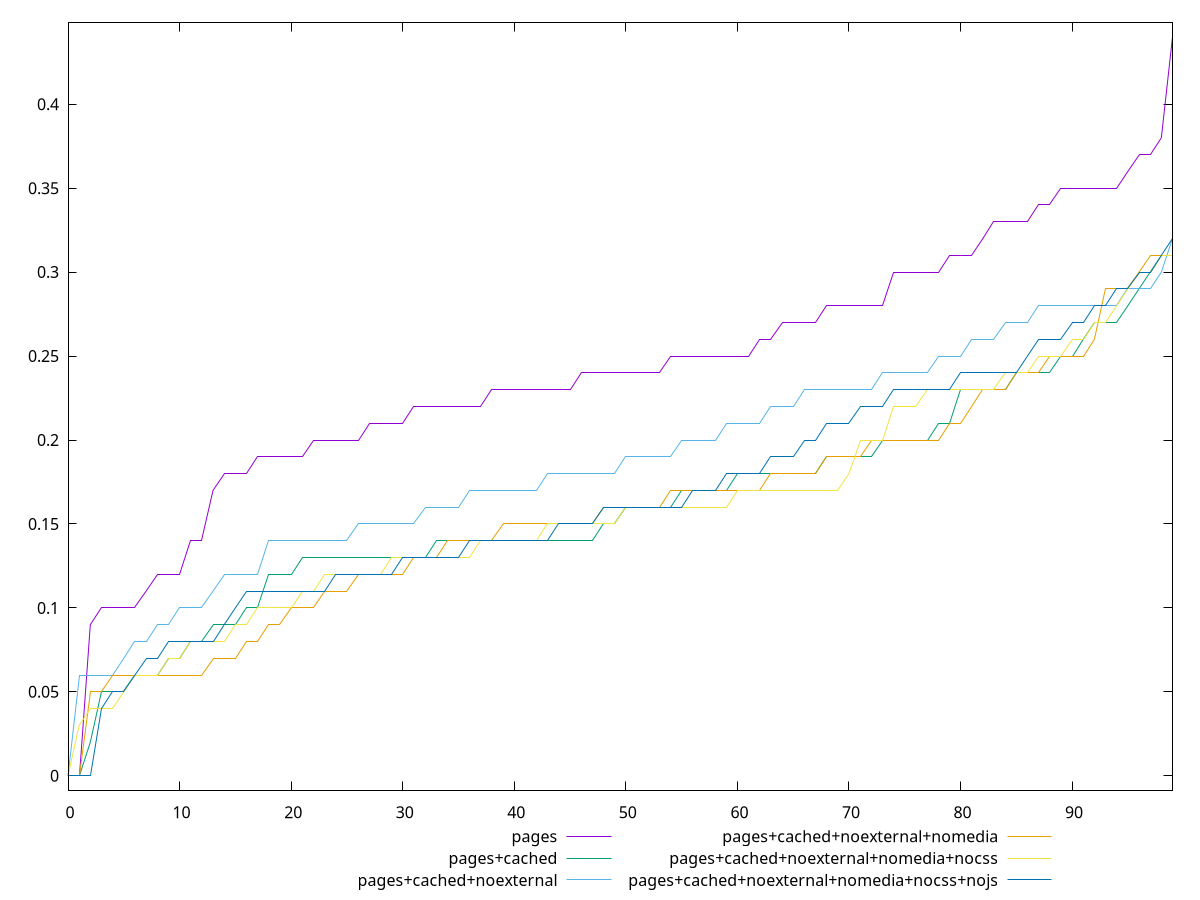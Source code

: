 reset

$pages <<EOF
0 0
1 0
2 0.09
3 0.1
4 0.1
5 0.1
6 0.1
7 0.11
8 0.12
9 0.12
10 0.12
11 0.14
12 0.14
13 0.17
14 0.18
15 0.18
16 0.18
17 0.19
18 0.19
19 0.19
20 0.19
21 0.19
22 0.2
23 0.2
24 0.2
25 0.2
26 0.2
27 0.21
28 0.21
29 0.21
30 0.21
31 0.22
32 0.22
33 0.22
34 0.22
35 0.22
36 0.22
37 0.22
38 0.23
39 0.23
40 0.23
41 0.23
42 0.23
43 0.23
44 0.23
45 0.23
46 0.24
47 0.24
48 0.24
49 0.24
50 0.24
51 0.24
52 0.24
53 0.24
54 0.25
55 0.25
56 0.25
57 0.25
58 0.25
59 0.25
60 0.25
61 0.25
62 0.26
63 0.26
64 0.27
65 0.27
66 0.27
67 0.27
68 0.28
69 0.28
70 0.28
71 0.28
72 0.28
73 0.28
74 0.3
75 0.3
76 0.3
77 0.3
78 0.3
79 0.31
80 0.31
81 0.31
82 0.32
83 0.33
84 0.33
85 0.33
86 0.33
87 0.34
88 0.34
89 0.35
90 0.35
91 0.35
92 0.35
93 0.35
94 0.35
95 0.36
96 0.37
97 0.37
98 0.38
99 0.44
EOF

$pagesCached <<EOF
0 0
1 0
2 0.02
3 0.05
4 0.05
5 0.05
6 0.06
7 0.06
8 0.06
9 0.07
10 0.07
11 0.08
12 0.08
13 0.09
14 0.09
15 0.09
16 0.1
17 0.1
18 0.12
19 0.12
20 0.12
21 0.13
22 0.13
23 0.13
24 0.13
25 0.13
26 0.13
27 0.13
28 0.13
29 0.13
30 0.13
31 0.13
32 0.13
33 0.14
34 0.14
35 0.14
36 0.14
37 0.14
38 0.14
39 0.14
40 0.14
41 0.14
42 0.14
43 0.14
44 0.14
45 0.14
46 0.14
47 0.14
48 0.15
49 0.15
50 0.16
51 0.16
52 0.16
53 0.16
54 0.16
55 0.17
56 0.17
57 0.17
58 0.17
59 0.17
60 0.18
61 0.18
62 0.18
63 0.18
64 0.18
65 0.18
66 0.18
67 0.18
68 0.19
69 0.19
70 0.19
71 0.19
72 0.19
73 0.2
74 0.2
75 0.2
76 0.2
77 0.2
78 0.21
79 0.21
80 0.23
81 0.23
82 0.23
83 0.23
84 0.23
85 0.24
86 0.24
87 0.24
88 0.24
89 0.25
90 0.25
91 0.26
92 0.27
93 0.27
94 0.27
95 0.28
96 0.29
97 0.3
98 0.31
99 0.31
EOF

$pagesCachedNoexternal <<EOF
0 0
1 0.06
2 0.06
3 0.06
4 0.06
5 0.07
6 0.08
7 0.08
8 0.09
9 0.09
10 0.1
11 0.1
12 0.1
13 0.11
14 0.12
15 0.12
16 0.12
17 0.12
18 0.14
19 0.14
20 0.14
21 0.14
22 0.14
23 0.14
24 0.14
25 0.14
26 0.15
27 0.15
28 0.15
29 0.15
30 0.15
31 0.15
32 0.16
33 0.16
34 0.16
35 0.16
36 0.17
37 0.17
38 0.17
39 0.17
40 0.17
41 0.17
42 0.17
43 0.18
44 0.18
45 0.18
46 0.18
47 0.18
48 0.18
49 0.18
50 0.19
51 0.19
52 0.19
53 0.19
54 0.19
55 0.2
56 0.2
57 0.2
58 0.2
59 0.21
60 0.21
61 0.21
62 0.21
63 0.22
64 0.22
65 0.22
66 0.23
67 0.23
68 0.23
69 0.23
70 0.23
71 0.23
72 0.23
73 0.24
74 0.24
75 0.24
76 0.24
77 0.24
78 0.25
79 0.25
80 0.25
81 0.26
82 0.26
83 0.26
84 0.27
85 0.27
86 0.27
87 0.28
88 0.28
89 0.28
90 0.28
91 0.28
92 0.28
93 0.28
94 0.28
95 0.29
96 0.29
97 0.29
98 0.3
99 0.32
EOF

$pagesCachedNoexternalNomedia <<EOF
0 0
1 0
2 0.05
3 0.05
4 0.06
5 0.06
6 0.06
7 0.06
8 0.06
9 0.06
10 0.06
11 0.06
12 0.06
13 0.07
14 0.07
15 0.07
16 0.08
17 0.08
18 0.09
19 0.09
20 0.1
21 0.1
22 0.1
23 0.11
24 0.11
25 0.11
26 0.12
27 0.12
28 0.12
29 0.12
30 0.12
31 0.13
32 0.13
33 0.13
34 0.14
35 0.14
36 0.14
37 0.14
38 0.14
39 0.15
40 0.15
41 0.15
42 0.15
43 0.15
44 0.15
45 0.15
46 0.15
47 0.15
48 0.16
49 0.16
50 0.16
51 0.16
52 0.16
53 0.16
54 0.17
55 0.17
56 0.17
57 0.17
58 0.17
59 0.17
60 0.17
61 0.17
62 0.17
63 0.18
64 0.18
65 0.18
66 0.18
67 0.18
68 0.19
69 0.19
70 0.19
71 0.19
72 0.2
73 0.2
74 0.2
75 0.2
76 0.2
77 0.2
78 0.2
79 0.21
80 0.21
81 0.22
82 0.23
83 0.23
84 0.23
85 0.24
86 0.24
87 0.24
88 0.25
89 0.25
90 0.25
91 0.25
92 0.26
93 0.29
94 0.29
95 0.29
96 0.3
97 0.31
98 0.31
99 0.31
EOF

$pagesCachedNoexternalNomediaNocss <<EOF
0 0
1 0.03
2 0.04
3 0.04
4 0.04
5 0.05
6 0.06
7 0.06
8 0.06
9 0.07
10 0.07
11 0.08
12 0.08
13 0.08
14 0.08
15 0.09
16 0.09
17 0.1
18 0.1
19 0.1
20 0.1
21 0.11
22 0.11
23 0.12
24 0.12
25 0.12
26 0.12
27 0.12
28 0.12
29 0.13
30 0.13
31 0.13
32 0.13
33 0.13
34 0.13
35 0.13
36 0.13
37 0.14
38 0.14
39 0.14
40 0.14
41 0.14
42 0.14
43 0.15
44 0.15
45 0.15
46 0.15
47 0.15
48 0.15
49 0.15
50 0.16
51 0.16
52 0.16
53 0.16
54 0.16
55 0.16
56 0.16
57 0.16
58 0.16
59 0.16
60 0.17
61 0.17
62 0.17
63 0.17
64 0.17
65 0.17
66 0.17
67 0.17
68 0.17
69 0.17
70 0.18
71 0.2
72 0.2
73 0.2
74 0.22
75 0.22
76 0.22
77 0.23
78 0.23
79 0.23
80 0.23
81 0.23
82 0.23
83 0.23
84 0.24
85 0.24
86 0.24
87 0.25
88 0.25
89 0.25
90 0.26
91 0.26
92 0.27
93 0.27
94 0.28
95 0.29
96 0.3
97 0.3
98 0.31
99 0.31
EOF

$pagesCachedNoexternalNomediaNocssNojs <<EOF
0 0
1 0
2 0
3 0.04
4 0.05
5 0.05
6 0.06
7 0.07
8 0.07
9 0.08
10 0.08
11 0.08
12 0.08
13 0.08
14 0.09
15 0.1
16 0.11
17 0.11
18 0.11
19 0.11
20 0.11
21 0.11
22 0.11
23 0.11
24 0.12
25 0.12
26 0.12
27 0.12
28 0.12
29 0.12
30 0.13
31 0.13
32 0.13
33 0.13
34 0.13
35 0.13
36 0.14
37 0.14
38 0.14
39 0.14
40 0.14
41 0.14
42 0.14
43 0.14
44 0.15
45 0.15
46 0.15
47 0.15
48 0.16
49 0.16
50 0.16
51 0.16
52 0.16
53 0.16
54 0.16
55 0.16
56 0.17
57 0.17
58 0.17
59 0.18
60 0.18
61 0.18
62 0.18
63 0.19
64 0.19
65 0.19
66 0.2
67 0.2
68 0.21
69 0.21
70 0.21
71 0.22
72 0.22
73 0.22
74 0.23
75 0.23
76 0.23
77 0.23
78 0.23
79 0.23
80 0.24
81 0.24
82 0.24
83 0.24
84 0.24
85 0.24
86 0.25
87 0.26
88 0.26
89 0.26
90 0.27
91 0.27
92 0.28
93 0.28
94 0.29
95 0.29
96 0.3
97 0.3
98 0.31
99 0.32
EOF

set key outside below
set xrange [0:99]
set yrange [-0.0088:0.4488]
set trange [-0.0088:0.4488]
set terminal svg size 640, 600 enhanced background rgb 'white'
set output "reprap/speed-index/comparison/sorted/all_score.svg"

plot $pages title "pages" with line, \
     $pagesCached title "pages+cached" with line, \
     $pagesCachedNoexternal title "pages+cached+noexternal" with line, \
     $pagesCachedNoexternalNomedia title "pages+cached+noexternal+nomedia" with line, \
     $pagesCachedNoexternalNomediaNocss title "pages+cached+noexternal+nomedia+nocss" with line, \
     $pagesCachedNoexternalNomediaNocssNojs title "pages+cached+noexternal+nomedia+nocss+nojs" with line

reset
